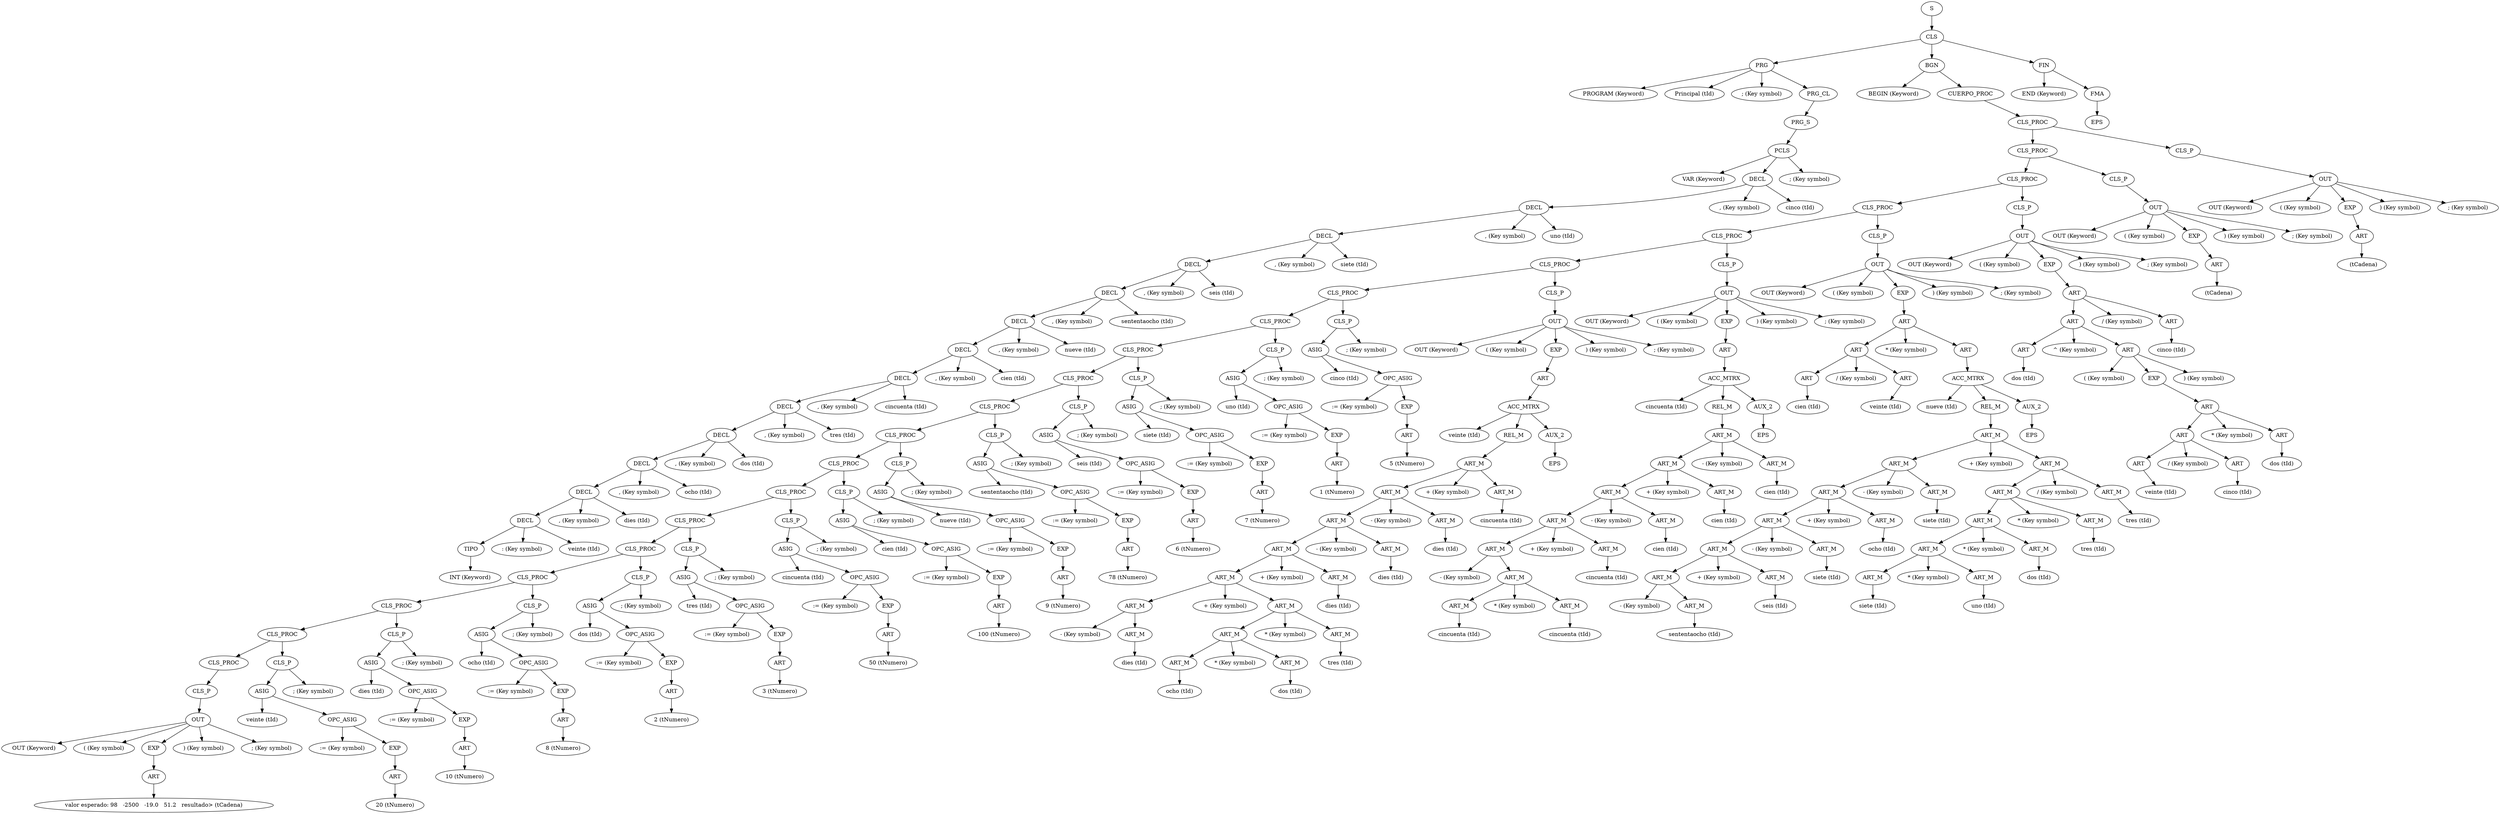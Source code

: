 digraph G{nodo0[label="S"];
nodo1[label="CLS"];
nodo0->nodo1;
nodo2[label="PRG"];
nodo1->nodo2;
nodo3[label="PROGRAM (Keyword)"];
nodo2->nodo3;
nodo4[label="Principal (tId)"];
nodo2->nodo4;
nodo5[label="; (Key symbol)"];
nodo2->nodo5;
nodo6[label="PRG_CL"];
nodo2->nodo6;
nodo7[label="PRG_S"];
nodo6->nodo7;
nodo8[label="PCLS"];
nodo7->nodo8;
nodo9[label="VAR (Keyword)"];
nodo8->nodo9;
nodo10[label="DECL"];
nodo8->nodo10;
nodo11[label="DECL"];
nodo10->nodo11;
nodo12[label="DECL"];
nodo11->nodo12;
nodo13[label="DECL"];
nodo12->nodo13;
nodo14[label="DECL"];
nodo13->nodo14;
nodo15[label="DECL"];
nodo14->nodo15;
nodo16[label="DECL"];
nodo15->nodo16;
nodo17[label="DECL"];
nodo16->nodo17;
nodo18[label="DECL"];
nodo17->nodo18;
nodo19[label="DECL"];
nodo18->nodo19;
nodo20[label="DECL"];
nodo19->nodo20;
nodo21[label="DECL"];
nodo20->nodo21;
nodo22[label="DECL"];
nodo21->nodo22;
nodo23[label="TIPO"];
nodo22->nodo23;
nodo24[label="INT (Keyword)"];
nodo23->nodo24;
nodo25[label=": (Key symbol)"];
nodo22->nodo25;
nodo26[label="veinte (tId)"];
nodo22->nodo26;
nodo27[label=", (Key symbol)"];
nodo21->nodo27;
nodo28[label="dies (tId)"];
nodo21->nodo28;
nodo29[label=", (Key symbol)"];
nodo20->nodo29;
nodo30[label="ocho (tId)"];
nodo20->nodo30;
nodo31[label=", (Key symbol)"];
nodo19->nodo31;
nodo32[label="dos (tId)"];
nodo19->nodo32;
nodo33[label=", (Key symbol)"];
nodo18->nodo33;
nodo34[label="tres (tId)"];
nodo18->nodo34;
nodo35[label=", (Key symbol)"];
nodo17->nodo35;
nodo36[label="cincuenta (tId)"];
nodo17->nodo36;
nodo37[label=", (Key symbol)"];
nodo16->nodo37;
nodo38[label="cien (tId)"];
nodo16->nodo38;
nodo39[label=", (Key symbol)"];
nodo15->nodo39;
nodo40[label="nueve (tId)"];
nodo15->nodo40;
nodo41[label=", (Key symbol)"];
nodo14->nodo41;
nodo42[label="sententaocho (tId)"];
nodo14->nodo42;
nodo43[label=", (Key symbol)"];
nodo13->nodo43;
nodo44[label="seis (tId)"];
nodo13->nodo44;
nodo45[label=", (Key symbol)"];
nodo12->nodo45;
nodo46[label="siete (tId)"];
nodo12->nodo46;
nodo47[label=", (Key symbol)"];
nodo11->nodo47;
nodo48[label="uno (tId)"];
nodo11->nodo48;
nodo49[label=", (Key symbol)"];
nodo10->nodo49;
nodo50[label="cinco (tId)"];
nodo10->nodo50;
nodo51[label="; (Key symbol)"];
nodo8->nodo51;
nodo52[label="BGN"];
nodo1->nodo52;
nodo53[label="BEGIN (Keyword)"];
nodo52->nodo53;
nodo54[label="CUERPO_PROC"];
nodo52->nodo54;
nodo55[label="CLS_PROC"];
nodo54->nodo55;
nodo56[label="CLS_PROC"];
nodo55->nodo56;
nodo57[label="CLS_PROC"];
nodo56->nodo57;
nodo58[label="CLS_PROC"];
nodo57->nodo58;
nodo59[label="CLS_PROC"];
nodo58->nodo59;
nodo60[label="CLS_PROC"];
nodo59->nodo60;
nodo61[label="CLS_PROC"];
nodo60->nodo61;
nodo62[label="CLS_PROC"];
nodo61->nodo62;
nodo63[label="CLS_PROC"];
nodo62->nodo63;
nodo64[label="CLS_PROC"];
nodo63->nodo64;
nodo65[label="CLS_PROC"];
nodo64->nodo65;
nodo66[label="CLS_PROC"];
nodo65->nodo66;
nodo67[label="CLS_PROC"];
nodo66->nodo67;
nodo68[label="CLS_PROC"];
nodo67->nodo68;
nodo69[label="CLS_PROC"];
nodo68->nodo69;
nodo70[label="CLS_PROC"];
nodo69->nodo70;
nodo71[label="CLS_PROC"];
nodo70->nodo71;
nodo72[label="CLS_PROC"];
nodo71->nodo72;
nodo73[label="CLS_PROC"];
nodo72->nodo73;
nodo74[label="CLS_PROC"];
nodo73->nodo74;
nodo75[label="CLS_P"];
nodo74->nodo75;
nodo76[label="OUT"];
nodo75->nodo76;
nodo77[label="OUT (Keyword)"];
nodo76->nodo77;
nodo78[label="( (Key symbol)"];
nodo76->nodo78;
nodo79[label="EXP"];
nodo76->nodo79;
nodo80[label="ART"];
nodo79->nodo80;
nodo81[label="valor esperado: 98   -2500   -19.0   51.2   resultado> (tCadena)"];
nodo80->nodo81;
nodo82[label=") (Key symbol)"];
nodo76->nodo82;
nodo83[label="; (Key symbol)"];
nodo76->nodo83;
nodo84[label="CLS_P"];
nodo73->nodo84;
nodo85[label="ASIG"];
nodo84->nodo85;
nodo86[label="veinte (tId)"];
nodo85->nodo86;
nodo87[label="OPC_ASIG"];
nodo85->nodo87;
nodo88[label=":= (Key symbol)"];
nodo87->nodo88;
nodo89[label="EXP"];
nodo87->nodo89;
nodo90[label="ART"];
nodo89->nodo90;
nodo91[label="20 (tNumero)"];
nodo90->nodo91;
nodo92[label="; (Key symbol)"];
nodo84->nodo92;
nodo93[label="CLS_P"];
nodo72->nodo93;
nodo94[label="ASIG"];
nodo93->nodo94;
nodo95[label="dies (tId)"];
nodo94->nodo95;
nodo96[label="OPC_ASIG"];
nodo94->nodo96;
nodo97[label=":= (Key symbol)"];
nodo96->nodo97;
nodo98[label="EXP"];
nodo96->nodo98;
nodo99[label="ART"];
nodo98->nodo99;
nodo100[label="10 (tNumero)"];
nodo99->nodo100;
nodo101[label="; (Key symbol)"];
nodo93->nodo101;
nodo102[label="CLS_P"];
nodo71->nodo102;
nodo103[label="ASIG"];
nodo102->nodo103;
nodo104[label="ocho (tId)"];
nodo103->nodo104;
nodo105[label="OPC_ASIG"];
nodo103->nodo105;
nodo106[label=":= (Key symbol)"];
nodo105->nodo106;
nodo107[label="EXP"];
nodo105->nodo107;
nodo108[label="ART"];
nodo107->nodo108;
nodo109[label="8 (tNumero)"];
nodo108->nodo109;
nodo110[label="; (Key symbol)"];
nodo102->nodo110;
nodo111[label="CLS_P"];
nodo70->nodo111;
nodo112[label="ASIG"];
nodo111->nodo112;
nodo113[label="dos (tId)"];
nodo112->nodo113;
nodo114[label="OPC_ASIG"];
nodo112->nodo114;
nodo115[label=":= (Key symbol)"];
nodo114->nodo115;
nodo116[label="EXP"];
nodo114->nodo116;
nodo117[label="ART"];
nodo116->nodo117;
nodo118[label="2 (tNumero)"];
nodo117->nodo118;
nodo119[label="; (Key symbol)"];
nodo111->nodo119;
nodo120[label="CLS_P"];
nodo69->nodo120;
nodo121[label="ASIG"];
nodo120->nodo121;
nodo122[label="tres (tId)"];
nodo121->nodo122;
nodo123[label="OPC_ASIG"];
nodo121->nodo123;
nodo124[label=":= (Key symbol)"];
nodo123->nodo124;
nodo125[label="EXP"];
nodo123->nodo125;
nodo126[label="ART"];
nodo125->nodo126;
nodo127[label="3 (tNumero)"];
nodo126->nodo127;
nodo128[label="; (Key symbol)"];
nodo120->nodo128;
nodo129[label="CLS_P"];
nodo68->nodo129;
nodo130[label="ASIG"];
nodo129->nodo130;
nodo131[label="cincuenta (tId)"];
nodo130->nodo131;
nodo132[label="OPC_ASIG"];
nodo130->nodo132;
nodo133[label=":= (Key symbol)"];
nodo132->nodo133;
nodo134[label="EXP"];
nodo132->nodo134;
nodo135[label="ART"];
nodo134->nodo135;
nodo136[label="50 (tNumero)"];
nodo135->nodo136;
nodo137[label="; (Key symbol)"];
nodo129->nodo137;
nodo138[label="CLS_P"];
nodo67->nodo138;
nodo139[label="ASIG"];
nodo138->nodo139;
nodo140[label="cien (tId)"];
nodo139->nodo140;
nodo141[label="OPC_ASIG"];
nodo139->nodo141;
nodo142[label=":= (Key symbol)"];
nodo141->nodo142;
nodo143[label="EXP"];
nodo141->nodo143;
nodo144[label="ART"];
nodo143->nodo144;
nodo145[label="100 (tNumero)"];
nodo144->nodo145;
nodo146[label="; (Key symbol)"];
nodo138->nodo146;
nodo147[label="CLS_P"];
nodo66->nodo147;
nodo148[label="ASIG"];
nodo147->nodo148;
nodo149[label="nueve (tId)"];
nodo148->nodo149;
nodo150[label="OPC_ASIG"];
nodo148->nodo150;
nodo151[label=":= (Key symbol)"];
nodo150->nodo151;
nodo152[label="EXP"];
nodo150->nodo152;
nodo153[label="ART"];
nodo152->nodo153;
nodo154[label="9 (tNumero)"];
nodo153->nodo154;
nodo155[label="; (Key symbol)"];
nodo147->nodo155;
nodo156[label="CLS_P"];
nodo65->nodo156;
nodo157[label="ASIG"];
nodo156->nodo157;
nodo158[label="sententaocho (tId)"];
nodo157->nodo158;
nodo159[label="OPC_ASIG"];
nodo157->nodo159;
nodo160[label=":= (Key symbol)"];
nodo159->nodo160;
nodo161[label="EXP"];
nodo159->nodo161;
nodo162[label="ART"];
nodo161->nodo162;
nodo163[label="78 (tNumero)"];
nodo162->nodo163;
nodo164[label="; (Key symbol)"];
nodo156->nodo164;
nodo165[label="CLS_P"];
nodo64->nodo165;
nodo166[label="ASIG"];
nodo165->nodo166;
nodo167[label="seis (tId)"];
nodo166->nodo167;
nodo168[label="OPC_ASIG"];
nodo166->nodo168;
nodo169[label=":= (Key symbol)"];
nodo168->nodo169;
nodo170[label="EXP"];
nodo168->nodo170;
nodo171[label="ART"];
nodo170->nodo171;
nodo172[label="6 (tNumero)"];
nodo171->nodo172;
nodo173[label="; (Key symbol)"];
nodo165->nodo173;
nodo174[label="CLS_P"];
nodo63->nodo174;
nodo175[label="ASIG"];
nodo174->nodo175;
nodo176[label="siete (tId)"];
nodo175->nodo176;
nodo177[label="OPC_ASIG"];
nodo175->nodo177;
nodo178[label=":= (Key symbol)"];
nodo177->nodo178;
nodo179[label="EXP"];
nodo177->nodo179;
nodo180[label="ART"];
nodo179->nodo180;
nodo181[label="7 (tNumero)"];
nodo180->nodo181;
nodo182[label="; (Key symbol)"];
nodo174->nodo182;
nodo183[label="CLS_P"];
nodo62->nodo183;
nodo184[label="ASIG"];
nodo183->nodo184;
nodo185[label="uno (tId)"];
nodo184->nodo185;
nodo186[label="OPC_ASIG"];
nodo184->nodo186;
nodo187[label=":= (Key symbol)"];
nodo186->nodo187;
nodo188[label="EXP"];
nodo186->nodo188;
nodo189[label="ART"];
nodo188->nodo189;
nodo190[label="1 (tNumero)"];
nodo189->nodo190;
nodo191[label="; (Key symbol)"];
nodo183->nodo191;
nodo192[label="CLS_P"];
nodo61->nodo192;
nodo193[label="ASIG"];
nodo192->nodo193;
nodo194[label="cinco (tId)"];
nodo193->nodo194;
nodo195[label="OPC_ASIG"];
nodo193->nodo195;
nodo196[label=":= (Key symbol)"];
nodo195->nodo196;
nodo197[label="EXP"];
nodo195->nodo197;
nodo198[label="ART"];
nodo197->nodo198;
nodo199[label="5 (tNumero)"];
nodo198->nodo199;
nodo200[label="; (Key symbol)"];
nodo192->nodo200;
nodo201[label="CLS_P"];
nodo60->nodo201;
nodo202[label="OUT"];
nodo201->nodo202;
nodo203[label="OUT (Keyword)"];
nodo202->nodo203;
nodo204[label="( (Key symbol)"];
nodo202->nodo204;
nodo205[label="EXP"];
nodo202->nodo205;
nodo206[label="ART"];
nodo205->nodo206;
nodo207[label="ACC_MTRX"];
nodo206->nodo207;
nodo208[label="veinte (tId)"];
nodo207->nodo208;
nodo209[label="REL_M"];
nodo207->nodo209;
nodo210[label="ART_M"];
nodo209->nodo210;
nodo211[label="ART_M"];
nodo210->nodo211;
nodo212[label="ART_M"];
nodo211->nodo212;
nodo213[label="ART_M"];
nodo212->nodo213;
nodo214[label="ART_M"];
nodo213->nodo214;
nodo215[label="ART_M"];
nodo214->nodo215;
nodo216[label="- (Key symbol)"];
nodo215->nodo216;
nodo217[label="ART_M"];
nodo215->nodo217;
nodo218[label="dies (tId)"];
nodo217->nodo218;
nodo219[label="+ (Key symbol)"];
nodo214->nodo219;
nodo220[label="ART_M"];
nodo214->nodo220;
nodo221[label="ART_M"];
nodo220->nodo221;
nodo222[label="ART_M"];
nodo221->nodo222;
nodo223[label="ocho (tId)"];
nodo222->nodo223;
nodo224[label="* (Key symbol)"];
nodo221->nodo224;
nodo225[label="ART_M"];
nodo221->nodo225;
nodo226[label="dos (tId)"];
nodo225->nodo226;
nodo227[label="* (Key symbol)"];
nodo220->nodo227;
nodo228[label="ART_M"];
nodo220->nodo228;
nodo229[label="tres (tId)"];
nodo228->nodo229;
nodo230[label="+ (Key symbol)"];
nodo213->nodo230;
nodo231[label="ART_M"];
nodo213->nodo231;
nodo232[label="dies (tId)"];
nodo231->nodo232;
nodo233[label="- (Key symbol)"];
nodo212->nodo233;
nodo234[label="ART_M"];
nodo212->nodo234;
nodo235[label="dies (tId)"];
nodo234->nodo235;
nodo236[label="- (Key symbol)"];
nodo211->nodo236;
nodo237[label="ART_M"];
nodo211->nodo237;
nodo238[label="dies (tId)"];
nodo237->nodo238;
nodo239[label="+ (Key symbol)"];
nodo210->nodo239;
nodo240[label="ART_M"];
nodo210->nodo240;
nodo241[label="cincuenta (tId)"];
nodo240->nodo241;
nodo242[label="AUX_2"];
nodo207->nodo242;
nodo243[label="EPS"];
nodo242->nodo243;
nodo244[label=") (Key symbol)"];
nodo202->nodo244;
nodo245[label="; (Key symbol)"];
nodo202->nodo245;
nodo246[label="CLS_P"];
nodo59->nodo246;
nodo247[label="OUT"];
nodo246->nodo247;
nodo248[label="OUT (Keyword)"];
nodo247->nodo248;
nodo249[label="( (Key symbol)"];
nodo247->nodo249;
nodo250[label="EXP"];
nodo247->nodo250;
nodo251[label="ART"];
nodo250->nodo251;
nodo252[label="ACC_MTRX"];
nodo251->nodo252;
nodo253[label="cincuenta (tId)"];
nodo252->nodo253;
nodo254[label="REL_M"];
nodo252->nodo254;
nodo255[label="ART_M"];
nodo254->nodo255;
nodo256[label="ART_M"];
nodo255->nodo256;
nodo257[label="ART_M"];
nodo256->nodo257;
nodo258[label="ART_M"];
nodo257->nodo258;
nodo259[label="ART_M"];
nodo258->nodo259;
nodo260[label="- (Key symbol)"];
nodo259->nodo260;
nodo261[label="ART_M"];
nodo259->nodo261;
nodo262[label="ART_M"];
nodo261->nodo262;
nodo263[label="cincuenta (tId)"];
nodo262->nodo263;
nodo264[label="* (Key symbol)"];
nodo261->nodo264;
nodo265[label="ART_M"];
nodo261->nodo265;
nodo266[label="cincuenta (tId)"];
nodo265->nodo266;
nodo267[label="+ (Key symbol)"];
nodo258->nodo267;
nodo268[label="ART_M"];
nodo258->nodo268;
nodo269[label="cincuenta (tId)"];
nodo268->nodo269;
nodo270[label="- (Key symbol)"];
nodo257->nodo270;
nodo271[label="ART_M"];
nodo257->nodo271;
nodo272[label="cien (tId)"];
nodo271->nodo272;
nodo273[label="+ (Key symbol)"];
nodo256->nodo273;
nodo274[label="ART_M"];
nodo256->nodo274;
nodo275[label="cien (tId)"];
nodo274->nodo275;
nodo276[label="- (Key symbol)"];
nodo255->nodo276;
nodo277[label="ART_M"];
nodo255->nodo277;
nodo278[label="cien (tId)"];
nodo277->nodo278;
nodo279[label="AUX_2"];
nodo252->nodo279;
nodo280[label="EPS"];
nodo279->nodo280;
nodo281[label=") (Key symbol)"];
nodo247->nodo281;
nodo282[label="; (Key symbol)"];
nodo247->nodo282;
nodo283[label="CLS_P"];
nodo58->nodo283;
nodo284[label="OUT"];
nodo283->nodo284;
nodo285[label="OUT (Keyword)"];
nodo284->nodo285;
nodo286[label="( (Key symbol)"];
nodo284->nodo286;
nodo287[label="EXP"];
nodo284->nodo287;
nodo288[label="ART"];
nodo287->nodo288;
nodo289[label="ART"];
nodo288->nodo289;
nodo290[label="ART"];
nodo289->nodo290;
nodo291[label="cien (tId)"];
nodo290->nodo291;
nodo292[label="/ (Key symbol)"];
nodo289->nodo292;
nodo293[label="ART"];
nodo289->nodo293;
nodo294[label="veinte (tId)"];
nodo293->nodo294;
nodo295[label="* (Key symbol)"];
nodo288->nodo295;
nodo296[label="ART"];
nodo288->nodo296;
nodo297[label="ACC_MTRX"];
nodo296->nodo297;
nodo298[label="nueve (tId)"];
nodo297->nodo298;
nodo299[label="REL_M"];
nodo297->nodo299;
nodo300[label="ART_M"];
nodo299->nodo300;
nodo301[label="ART_M"];
nodo300->nodo301;
nodo302[label="ART_M"];
nodo301->nodo302;
nodo303[label="ART_M"];
nodo302->nodo303;
nodo304[label="ART_M"];
nodo303->nodo304;
nodo305[label="ART_M"];
nodo304->nodo305;
nodo306[label="- (Key symbol)"];
nodo305->nodo306;
nodo307[label="ART_M"];
nodo305->nodo307;
nodo308[label="sententaocho (tId)"];
nodo307->nodo308;
nodo309[label="+ (Key symbol)"];
nodo304->nodo309;
nodo310[label="ART_M"];
nodo304->nodo310;
nodo311[label="seis (tId)"];
nodo310->nodo311;
nodo312[label="- (Key symbol)"];
nodo303->nodo312;
nodo313[label="ART_M"];
nodo303->nodo313;
nodo314[label="siete (tId)"];
nodo313->nodo314;
nodo315[label="+ (Key symbol)"];
nodo302->nodo315;
nodo316[label="ART_M"];
nodo302->nodo316;
nodo317[label="ocho (tId)"];
nodo316->nodo317;
nodo318[label="- (Key symbol)"];
nodo301->nodo318;
nodo319[label="ART_M"];
nodo301->nodo319;
nodo320[label="siete (tId)"];
nodo319->nodo320;
nodo321[label="+ (Key symbol)"];
nodo300->nodo321;
nodo322[label="ART_M"];
nodo300->nodo322;
nodo323[label="ART_M"];
nodo322->nodo323;
nodo324[label="ART_M"];
nodo323->nodo324;
nodo325[label="ART_M"];
nodo324->nodo325;
nodo326[label="ART_M"];
nodo325->nodo326;
nodo327[label="siete (tId)"];
nodo326->nodo327;
nodo328[label="* (Key symbol)"];
nodo325->nodo328;
nodo329[label="ART_M"];
nodo325->nodo329;
nodo330[label="uno (tId)"];
nodo329->nodo330;
nodo331[label="* (Key symbol)"];
nodo324->nodo331;
nodo332[label="ART_M"];
nodo324->nodo332;
nodo333[label="dos (tId)"];
nodo332->nodo333;
nodo334[label="* (Key symbol)"];
nodo323->nodo334;
nodo335[label="ART_M"];
nodo323->nodo335;
nodo336[label="tres (tId)"];
nodo335->nodo336;
nodo337[label="/ (Key symbol)"];
nodo322->nodo337;
nodo338[label="ART_M"];
nodo322->nodo338;
nodo339[label="tres (tId)"];
nodo338->nodo339;
nodo340[label="AUX_2"];
nodo297->nodo340;
nodo341[label="EPS"];
nodo340->nodo341;
nodo342[label=") (Key symbol)"];
nodo284->nodo342;
nodo343[label="; (Key symbol)"];
nodo284->nodo343;
nodo344[label="CLS_P"];
nodo57->nodo344;
nodo345[label="OUT"];
nodo344->nodo345;
nodo346[label="OUT (Keyword)"];
nodo345->nodo346;
nodo347[label="( (Key symbol)"];
nodo345->nodo347;
nodo348[label="EXP"];
nodo345->nodo348;
nodo349[label="ART"];
nodo348->nodo349;
nodo350[label="ART"];
nodo349->nodo350;
nodo351[label="ART"];
nodo350->nodo351;
nodo352[label="dos (tId)"];
nodo351->nodo352;
nodo353[label="^ (Key symbol)"];
nodo350->nodo353;
nodo354[label="ART"];
nodo350->nodo354;
nodo355[label="( (Key symbol)"];
nodo354->nodo355;
nodo356[label="EXP"];
nodo354->nodo356;
nodo357[label="ART"];
nodo356->nodo357;
nodo358[label="ART"];
nodo357->nodo358;
nodo359[label="ART"];
nodo358->nodo359;
nodo360[label="veinte (tId)"];
nodo359->nodo360;
nodo361[label="/ (Key symbol)"];
nodo358->nodo361;
nodo362[label="ART"];
nodo358->nodo362;
nodo363[label="cinco (tId)"];
nodo362->nodo363;
nodo364[label="* (Key symbol)"];
nodo357->nodo364;
nodo365[label="ART"];
nodo357->nodo365;
nodo366[label="dos (tId)"];
nodo365->nodo366;
nodo367[label=") (Key symbol)"];
nodo354->nodo367;
nodo368[label="/ (Key symbol)"];
nodo349->nodo368;
nodo369[label="ART"];
nodo349->nodo369;
nodo370[label="cinco (tId)"];
nodo369->nodo370;
nodo371[label=") (Key symbol)"];
nodo345->nodo371;
nodo372[label="; (Key symbol)"];
nodo345->nodo372;
nodo373[label="CLS_P"];
nodo56->nodo373;
nodo374[label="OUT"];
nodo373->nodo374;
nodo375[label="OUT (Keyword)"];
nodo374->nodo375;
nodo376[label="( (Key symbol)"];
nodo374->nodo376;
nodo377[label="EXP"];
nodo374->nodo377;
nodo378[label="ART"];
nodo377->nodo378;
nodo379[label="  (tCadena)"];
nodo378->nodo379;
nodo380[label=") (Key symbol)"];
nodo374->nodo380;
nodo381[label="; (Key symbol)"];
nodo374->nodo381;
nodo382[label="CLS_P"];
nodo55->nodo382;
nodo383[label="OUT"];
nodo382->nodo383;
nodo384[label="OUT (Keyword)"];
nodo383->nodo384;
nodo385[label="( (Key symbol)"];
nodo383->nodo385;
nodo386[label="EXP"];
nodo383->nodo386;
nodo387[label="ART"];
nodo386->nodo387;
nodo388[label="  (tCadena)"];
nodo387->nodo388;
nodo389[label=") (Key symbol)"];
nodo383->nodo389;
nodo390[label="; (Key symbol)"];
nodo383->nodo390;
nodo391[label="FIN"];
nodo1->nodo391;
nodo392[label="END (Keyword)"];
nodo391->nodo392;
nodo393[label="FMA"];
nodo391->nodo393;
nodo394[label="EPS"];
nodo393->nodo394;
}
